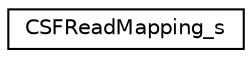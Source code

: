 digraph "Graphical Class Hierarchy"
{
 // LATEX_PDF_SIZE
  edge [fontname="Helvetica",fontsize="10",labelfontname="Helvetica",labelfontsize="10"];
  node [fontname="Helvetica",fontsize="10",shape=record];
  rankdir="LR";
  Node0 [label="CSFReadMapping_s",height=0.2,width=0.4,color="black", fillcolor="white", style="filled",URL="$struct_c_s_f_read_mapping__s.html",tooltip=" "];
}
